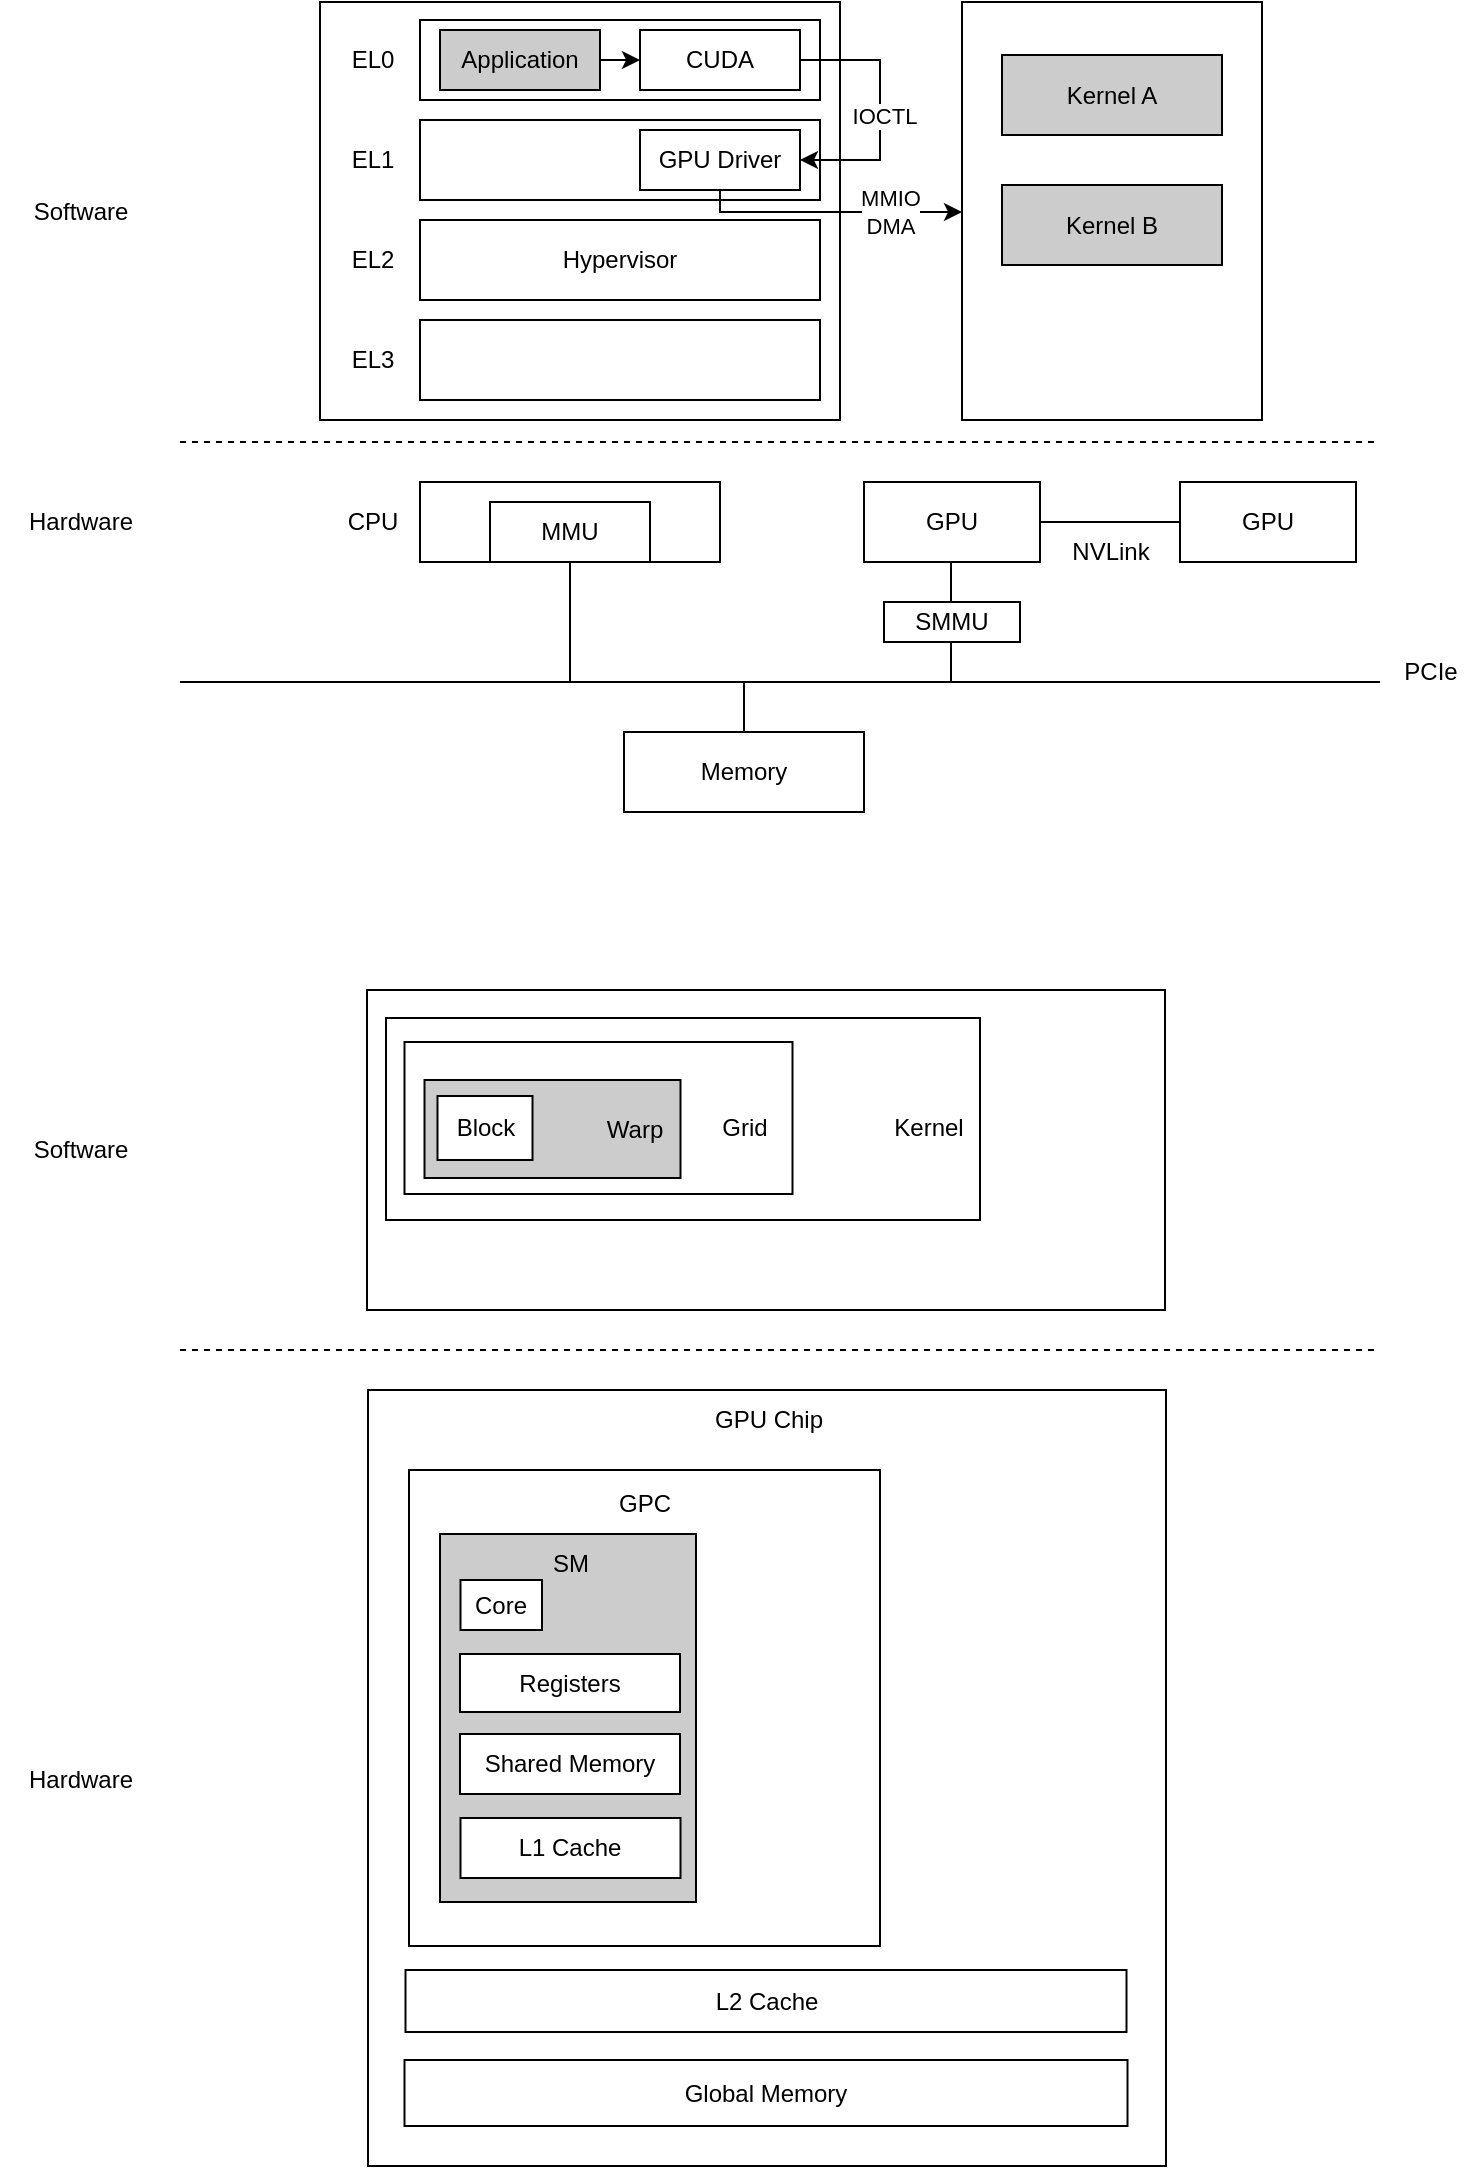 <mxfile version="22.1.18" type="github">
  <diagram name="第 1 页" id="76gSzwDmyLc00p9UoDqc">
    <mxGraphModel dx="1434" dy="703" grid="0" gridSize="10" guides="1" tooltips="1" connect="1" arrows="1" fold="1" page="1" pageScale="1" pageWidth="827" pageHeight="1169" math="0" shadow="0">
      <root>
        <mxCell id="0" />
        <mxCell id="1" parent="0" />
        <mxCell id="Lvt8BLayGIzZ9a2WDVhJ-5" value="" style="rounded=0;whiteSpace=wrap;html=1;" parent="1" vertex="1">
          <mxGeometry x="213.5" y="538" width="399" height="160" as="geometry" />
        </mxCell>
        <mxCell id="k-6rWUn0pmYKdRlieo-q-6" value="" style="rounded=0;whiteSpace=wrap;html=1;fillStyle=auto;fillColor=#FFFFFF;" vertex="1" parent="1">
          <mxGeometry x="223" y="552" width="297" height="101" as="geometry" />
        </mxCell>
        <mxCell id="YlZIAGrA0F06KBuR_lRS-27" value="" style="endArrow=none;html=1;rounded=0;entryX=0.5;entryY=1;entryDx=0;entryDy=0;" parent="1" edge="1">
          <mxGeometry width="50" height="50" relative="1" as="geometry">
            <mxPoint x="505.5" y="384" as="sourcePoint" />
            <mxPoint x="505.5" y="324" as="targetPoint" />
          </mxGeometry>
        </mxCell>
        <mxCell id="YlZIAGrA0F06KBuR_lRS-4" value="" style="rounded=0;whiteSpace=wrap;html=1;" parent="1" vertex="1">
          <mxGeometry x="511" y="44" width="150" height="209" as="geometry" />
        </mxCell>
        <mxCell id="AxmWXK1IRvQXEE8dryBR-5" value="" style="rounded=0;whiteSpace=wrap;html=1;" parent="1" vertex="1">
          <mxGeometry x="190" y="44" width="260" height="209" as="geometry" />
        </mxCell>
        <mxCell id="fNoI1GPfpQh8-SWNFA4j-1" value="" style="rounded=0;whiteSpace=wrap;html=1;" parent="1" vertex="1">
          <mxGeometry x="240" y="284" width="150" height="40" as="geometry" />
        </mxCell>
        <mxCell id="fNoI1GPfpQh8-SWNFA4j-2" value="GPU" style="rounded=0;whiteSpace=wrap;html=1;" parent="1" vertex="1">
          <mxGeometry x="462" y="284" width="88" height="40" as="geometry" />
        </mxCell>
        <mxCell id="fNoI1GPfpQh8-SWNFA4j-3" value="CPU" style="text;html=1;align=center;verticalAlign=middle;resizable=0;points=[];autosize=1;strokeColor=none;fillColor=none;rounded=0;" parent="1" vertex="1">
          <mxGeometry x="191" y="289" width="50" height="30" as="geometry" />
        </mxCell>
        <mxCell id="fNoI1GPfpQh8-SWNFA4j-5" value="" style="endArrow=none;dashed=1;html=1;rounded=0;" parent="1" edge="1">
          <mxGeometry width="50" height="50" relative="1" as="geometry">
            <mxPoint x="120" y="264" as="sourcePoint" />
            <mxPoint x="720" y="264" as="targetPoint" />
          </mxGeometry>
        </mxCell>
        <mxCell id="fNoI1GPfpQh8-SWNFA4j-6" value="Hardware" style="text;html=1;align=center;verticalAlign=middle;resizable=0;points=[];autosize=1;strokeColor=none;fillColor=none;rounded=0;" parent="1" vertex="1">
          <mxGeometry x="30" y="289" width="80" height="30" as="geometry" />
        </mxCell>
        <mxCell id="fNoI1GPfpQh8-SWNFA4j-7" value="Software" style="text;html=1;align=center;verticalAlign=middle;resizable=0;points=[];autosize=1;strokeColor=none;fillColor=none;rounded=0;" parent="1" vertex="1">
          <mxGeometry x="35" y="134" width="70" height="30" as="geometry" />
        </mxCell>
        <mxCell id="fNoI1GPfpQh8-SWNFA4j-8" value="" style="rounded=0;whiteSpace=wrap;html=1;" parent="1" vertex="1">
          <mxGeometry x="240" y="103" width="200" height="40" as="geometry" />
        </mxCell>
        <mxCell id="fNoI1GPfpQh8-SWNFA4j-10" value="" style="rounded=0;whiteSpace=wrap;html=1;" parent="1" vertex="1">
          <mxGeometry x="240" y="53" width="200" height="40" as="geometry" />
        </mxCell>
        <mxCell id="YlZIAGrA0F06KBuR_lRS-19" style="edgeStyle=orthogonalEdgeStyle;rounded=0;orthogonalLoop=1;jettySize=auto;html=1;exitX=0.5;exitY=1;exitDx=0;exitDy=0;" parent="1" source="fNoI1GPfpQh8-SWNFA4j-11" target="YlZIAGrA0F06KBuR_lRS-4" edge="1">
          <mxGeometry relative="1" as="geometry">
            <Array as="points">
              <mxPoint x="390" y="149" />
            </Array>
          </mxGeometry>
        </mxCell>
        <mxCell id="YlZIAGrA0F06KBuR_lRS-22" value="MMIO&lt;br&gt;DMA" style="edgeLabel;html=1;align=center;verticalAlign=middle;resizable=0;points=[];rounded=0;" parent="YlZIAGrA0F06KBuR_lRS-19" vertex="1" connectable="0">
          <mxGeometry x="0.333" y="1" relative="1" as="geometry">
            <mxPoint x="8" y="1" as="offset" />
          </mxGeometry>
        </mxCell>
        <mxCell id="fNoI1GPfpQh8-SWNFA4j-11" value="GPU Driver" style="rounded=0;whiteSpace=wrap;html=1;fillStyle=auto;fillColor=#FFFFFF;" parent="1" vertex="1">
          <mxGeometry x="350" y="108" width="80" height="30" as="geometry" />
        </mxCell>
        <mxCell id="fNoI1GPfpQh8-SWNFA4j-12" value="MMU" style="rounded=0;whiteSpace=wrap;html=1;" parent="1" vertex="1">
          <mxGeometry x="275" y="294" width="80" height="30" as="geometry" />
        </mxCell>
        <mxCell id="fNoI1GPfpQh8-SWNFA4j-13" value="SMMU" style="rounded=0;whiteSpace=wrap;html=1;" parent="1" vertex="1">
          <mxGeometry x="472" y="344" width="68" height="20" as="geometry" />
        </mxCell>
        <mxCell id="fNoI1GPfpQh8-SWNFA4j-14" value="EL1" style="text;html=1;align=center;verticalAlign=middle;resizable=0;points=[];autosize=1;strokeColor=none;fillColor=none;rounded=0;" parent="1" vertex="1">
          <mxGeometry x="196" y="108" width="40" height="30" as="geometry" />
        </mxCell>
        <mxCell id="fNoI1GPfpQh8-SWNFA4j-15" value="EL0" style="text;html=1;align=center;verticalAlign=middle;resizable=0;points=[];autosize=1;strokeColor=none;fillColor=none;rounded=0;" parent="1" vertex="1">
          <mxGeometry x="196" y="58" width="40" height="30" as="geometry" />
        </mxCell>
        <mxCell id="AxmWXK1IRvQXEE8dryBR-1" value="" style="endArrow=none;html=1;rounded=0;" parent="1" edge="1">
          <mxGeometry width="50" height="50" relative="1" as="geometry">
            <mxPoint x="120" y="384" as="sourcePoint" />
            <mxPoint x="720" y="384" as="targetPoint" />
          </mxGeometry>
        </mxCell>
        <mxCell id="YlZIAGrA0F06KBuR_lRS-17" style="edgeStyle=orthogonalEdgeStyle;rounded=0;orthogonalLoop=1;jettySize=auto;html=1;exitX=1;exitY=0.5;exitDx=0;exitDy=0;entryX=0;entryY=0.5;entryDx=0;entryDy=0;" parent="1" source="AxmWXK1IRvQXEE8dryBR-2" target="AxmWXK1IRvQXEE8dryBR-23" edge="1">
          <mxGeometry relative="1" as="geometry" />
        </mxCell>
        <mxCell id="AxmWXK1IRvQXEE8dryBR-2" value="Application" style="rounded=0;whiteSpace=wrap;html=1;fillStyle=auto;fillColor=#CCCCCC;" parent="1" vertex="1">
          <mxGeometry x="250" y="58" width="80" height="30" as="geometry" />
        </mxCell>
        <mxCell id="AxmWXK1IRvQXEE8dryBR-3" value="Hypervisor" style="rounded=0;whiteSpace=wrap;html=1;" parent="1" vertex="1">
          <mxGeometry x="240" y="153" width="200" height="40" as="geometry" />
        </mxCell>
        <mxCell id="AxmWXK1IRvQXEE8dryBR-4" value="" style="rounded=0;whiteSpace=wrap;html=1;" parent="1" vertex="1">
          <mxGeometry x="240" y="203" width="200" height="40" as="geometry" />
        </mxCell>
        <mxCell id="AxmWXK1IRvQXEE8dryBR-6" value="EL2" style="text;html=1;align=center;verticalAlign=middle;resizable=0;points=[];autosize=1;strokeColor=none;fillColor=none;rounded=0;" parent="1" vertex="1">
          <mxGeometry x="196" y="158" width="40" height="30" as="geometry" />
        </mxCell>
        <mxCell id="AxmWXK1IRvQXEE8dryBR-7" value="EL3" style="text;html=1;align=center;verticalAlign=middle;resizable=0;points=[];autosize=1;strokeColor=none;fillColor=none;rounded=0;" parent="1" vertex="1">
          <mxGeometry x="196" y="208" width="40" height="30" as="geometry" />
        </mxCell>
        <mxCell id="AxmWXK1IRvQXEE8dryBR-9" value="" style="endArrow=none;html=1;rounded=0;entryX=0.5;entryY=1;entryDx=0;entryDy=0;" parent="1" target="fNoI1GPfpQh8-SWNFA4j-12" edge="1">
          <mxGeometry width="50" height="50" relative="1" as="geometry">
            <mxPoint x="315" y="384" as="sourcePoint" />
            <mxPoint x="440" y="304" as="targetPoint" />
          </mxGeometry>
        </mxCell>
        <mxCell id="AxmWXK1IRvQXEE8dryBR-10" value="Memory" style="rounded=0;whiteSpace=wrap;html=1;" parent="1" vertex="1">
          <mxGeometry x="342" y="409" width="120" height="40" as="geometry" />
        </mxCell>
        <mxCell id="AxmWXK1IRvQXEE8dryBR-11" value="" style="endArrow=none;html=1;rounded=0;entryX=0.5;entryY=0;entryDx=0;entryDy=0;" parent="1" target="AxmWXK1IRvQXEE8dryBR-10" edge="1">
          <mxGeometry width="50" height="50" relative="1" as="geometry">
            <mxPoint x="402" y="384" as="sourcePoint" />
            <mxPoint x="342" y="334" as="targetPoint" />
          </mxGeometry>
        </mxCell>
        <mxCell id="AxmWXK1IRvQXEE8dryBR-15" value="PCIe" style="text;html=1;align=center;verticalAlign=middle;resizable=0;points=[];autosize=1;strokeColor=none;fillColor=none;rounded=0;" parent="1" vertex="1">
          <mxGeometry x="720" y="364" width="50" height="30" as="geometry" />
        </mxCell>
        <mxCell id="AxmWXK1IRvQXEE8dryBR-17" value="GPU" style="rounded=0;whiteSpace=wrap;html=1;" parent="1" vertex="1">
          <mxGeometry x="620" y="284" width="88" height="40" as="geometry" />
        </mxCell>
        <mxCell id="AxmWXK1IRvQXEE8dryBR-18" value="" style="endArrow=none;html=1;rounded=0;exitX=1;exitY=0.5;exitDx=0;exitDy=0;entryX=0;entryY=0.5;entryDx=0;entryDy=0;" parent="1" source="fNoI1GPfpQh8-SWNFA4j-2" target="AxmWXK1IRvQXEE8dryBR-17" edge="1">
          <mxGeometry width="50" height="50" relative="1" as="geometry">
            <mxPoint x="538" y="334" as="sourcePoint" />
            <mxPoint x="538" y="404" as="targetPoint" />
          </mxGeometry>
        </mxCell>
        <mxCell id="AxmWXK1IRvQXEE8dryBR-19" value="NVLink" style="text;html=1;align=center;verticalAlign=middle;resizable=0;points=[];autosize=1;strokeColor=none;fillColor=none;rounded=0;" parent="1" vertex="1">
          <mxGeometry x="555" y="304" width="60" height="30" as="geometry" />
        </mxCell>
        <mxCell id="AxmWXK1IRvQXEE8dryBR-22" value="" style="rounded=0;whiteSpace=wrap;html=1;" parent="1" vertex="1">
          <mxGeometry x="214" y="738" width="399" height="388" as="geometry" />
        </mxCell>
        <mxCell id="YlZIAGrA0F06KBuR_lRS-15" style="edgeStyle=orthogonalEdgeStyle;rounded=0;orthogonalLoop=1;jettySize=auto;html=1;exitX=1;exitY=0.5;exitDx=0;exitDy=0;entryX=1;entryY=0.5;entryDx=0;entryDy=0;" parent="1" source="AxmWXK1IRvQXEE8dryBR-23" target="fNoI1GPfpQh8-SWNFA4j-11" edge="1">
          <mxGeometry relative="1" as="geometry">
            <Array as="points">
              <mxPoint x="470" y="73" />
              <mxPoint x="470" y="123" />
            </Array>
          </mxGeometry>
        </mxCell>
        <mxCell id="YlZIAGrA0F06KBuR_lRS-16" value="IOCTL" style="edgeLabel;html=1;align=center;verticalAlign=middle;resizable=0;points=[];rounded=0;" parent="YlZIAGrA0F06KBuR_lRS-15" vertex="1" connectable="0">
          <mxGeometry x="0.036" y="2" relative="1" as="geometry">
            <mxPoint as="offset" />
          </mxGeometry>
        </mxCell>
        <mxCell id="AxmWXK1IRvQXEE8dryBR-23" value="CUDA" style="rounded=0;whiteSpace=wrap;html=1;fillStyle=auto;fillColor=#FFFFFF;" parent="1" vertex="1">
          <mxGeometry x="350" y="58" width="80" height="30" as="geometry" />
        </mxCell>
        <mxCell id="AxmWXK1IRvQXEE8dryBR-24" value="" style="rounded=0;whiteSpace=wrap;html=1;" parent="1" vertex="1">
          <mxGeometry x="234.5" y="778" width="235.5" height="238" as="geometry" />
        </mxCell>
        <mxCell id="AxmWXK1IRvQXEE8dryBR-25" value="GPU Chip" style="text;html=1;align=center;verticalAlign=middle;resizable=0;points=[];autosize=1;strokeColor=none;fillColor=none;rounded=0;" parent="1" vertex="1">
          <mxGeometry x="374" y="738" width="80" height="30" as="geometry" />
        </mxCell>
        <mxCell id="Lvt8BLayGIzZ9a2WDVhJ-1" value="" style="endArrow=none;dashed=1;html=1;rounded=0;" parent="1" edge="1">
          <mxGeometry width="50" height="50" relative="1" as="geometry">
            <mxPoint x="120" y="718" as="sourcePoint" />
            <mxPoint x="720" y="718" as="targetPoint" />
          </mxGeometry>
        </mxCell>
        <mxCell id="Lvt8BLayGIzZ9a2WDVhJ-2" value="Hardware" style="text;html=1;align=center;verticalAlign=middle;resizable=0;points=[];autosize=1;strokeColor=none;fillColor=none;rounded=0;" parent="1" vertex="1">
          <mxGeometry x="30" y="918" width="80" height="30" as="geometry" />
        </mxCell>
        <mxCell id="Lvt8BLayGIzZ9a2WDVhJ-3" value="Software" style="text;html=1;align=center;verticalAlign=middle;resizable=0;points=[];autosize=1;strokeColor=none;fillColor=none;rounded=0;" parent="1" vertex="1">
          <mxGeometry x="35" y="603" width="70" height="30" as="geometry" />
        </mxCell>
        <mxCell id="Lvt8BLayGIzZ9a2WDVhJ-9" value="Global Memory" style="rounded=0;whiteSpace=wrap;html=1;" parent="1" vertex="1">
          <mxGeometry x="232.25" y="1073" width="361.5" height="33" as="geometry" />
        </mxCell>
        <mxCell id="Lvt8BLayGIzZ9a2WDVhJ-10" value="L2 Cache" style="rounded=0;whiteSpace=wrap;html=1;" parent="1" vertex="1">
          <mxGeometry x="232.75" y="1028" width="360.5" height="31" as="geometry" />
        </mxCell>
        <mxCell id="Lvt8BLayGIzZ9a2WDVhJ-12" value="" style="rounded=0;whiteSpace=wrap;html=1;fillColor=#CCCCCC;fillStyle=auto;" parent="1" vertex="1">
          <mxGeometry x="250" y="810" width="128" height="184" as="geometry" />
        </mxCell>
        <mxCell id="AxmWXK1IRvQXEE8dryBR-26" value="SM" style="text;html=1;align=center;verticalAlign=middle;resizable=0;points=[];autosize=1;strokeColor=none;fillColor=none;rounded=0;" parent="1" vertex="1">
          <mxGeometry x="295" y="810" width="40" height="30" as="geometry" />
        </mxCell>
        <mxCell id="AxmWXK1IRvQXEE8dryBR-27" value="Core" style="rounded=0;whiteSpace=wrap;html=1;" parent="1" vertex="1">
          <mxGeometry x="260.25" y="833" width="40.75" height="25" as="geometry" />
        </mxCell>
        <mxCell id="AxmWXK1IRvQXEE8dryBR-28" value="Registers" style="rounded=0;whiteSpace=wrap;html=1;" parent="1" vertex="1">
          <mxGeometry x="260" y="870" width="110" height="29" as="geometry" />
        </mxCell>
        <mxCell id="AxmWXK1IRvQXEE8dryBR-30" value="Shared Memory" style="rounded=0;whiteSpace=wrap;html=1;" parent="1" vertex="1">
          <mxGeometry x="260" y="910" width="110" height="30" as="geometry" />
        </mxCell>
        <mxCell id="YlZIAGrA0F06KBuR_lRS-2" value="Kernel A" style="rounded=0;whiteSpace=wrap;html=1;fillColor=#CCCCCC;" parent="1" vertex="1">
          <mxGeometry x="531" y="70.5" width="110" height="40" as="geometry" />
        </mxCell>
        <mxCell id="YlZIAGrA0F06KBuR_lRS-3" value="Kernel B" style="rounded=0;whiteSpace=wrap;html=1;fillColor=#CCCCCC;" parent="1" vertex="1">
          <mxGeometry x="531" y="135.5" width="110" height="40" as="geometry" />
        </mxCell>
        <mxCell id="YlZIAGrA0F06KBuR_lRS-5" value="GPC" style="text;html=1;align=center;verticalAlign=middle;resizable=0;points=[];autosize=1;strokeColor=none;fillColor=none;rounded=0;" parent="1" vertex="1">
          <mxGeometry x="327.25" y="780" width="50" height="30" as="geometry" />
        </mxCell>
        <mxCell id="YlZIAGrA0F06KBuR_lRS-6" value="" style="rounded=0;whiteSpace=wrap;html=1;fillStyle=auto;fillColor=#FFFFFF;" parent="1" vertex="1">
          <mxGeometry x="232.25" y="564" width="194" height="76" as="geometry" />
        </mxCell>
        <mxCell id="YlZIAGrA0F06KBuR_lRS-7" value="" style="rounded=0;whiteSpace=wrap;html=1;fillColor=#CCCCCC;" parent="1" vertex="1">
          <mxGeometry x="242.25" y="583" width="128" height="49" as="geometry" />
        </mxCell>
        <mxCell id="YlZIAGrA0F06KBuR_lRS-8" value="Grid" style="text;html=1;align=center;verticalAlign=middle;resizable=0;points=[];autosize=1;strokeColor=none;fillColor=none;rounded=0;" parent="1" vertex="1">
          <mxGeometry x="377.25" y="592" width="50" height="30" as="geometry" />
        </mxCell>
        <mxCell id="k-6rWUn0pmYKdRlieo-q-2" value="L1 Cache" style="rounded=0;whiteSpace=wrap;html=1;" vertex="1" parent="1">
          <mxGeometry x="260.25" y="952" width="110" height="30" as="geometry" />
        </mxCell>
        <mxCell id="k-6rWUn0pmYKdRlieo-q-4" value="Warp" style="text;html=1;align=center;verticalAlign=middle;resizable=0;points=[];autosize=1;strokeColor=none;fillColor=none;rounded=0;" vertex="1" parent="1">
          <mxGeometry x="324.25" y="594.5" width="46" height="26" as="geometry" />
        </mxCell>
        <mxCell id="k-6rWUn0pmYKdRlieo-q-5" value="Block" style="rounded=0;whiteSpace=wrap;html=1;" vertex="1" parent="1">
          <mxGeometry x="248.75" y="591" width="47.5" height="32" as="geometry" />
        </mxCell>
        <mxCell id="k-6rWUn0pmYKdRlieo-q-7" value="Kernel" style="text;html=1;align=center;verticalAlign=middle;resizable=0;points=[];autosize=1;strokeColor=none;fillColor=none;rounded=0;" vertex="1" parent="1">
          <mxGeometry x="467" y="594" width="53" height="26" as="geometry" />
        </mxCell>
      </root>
    </mxGraphModel>
  </diagram>
</mxfile>
